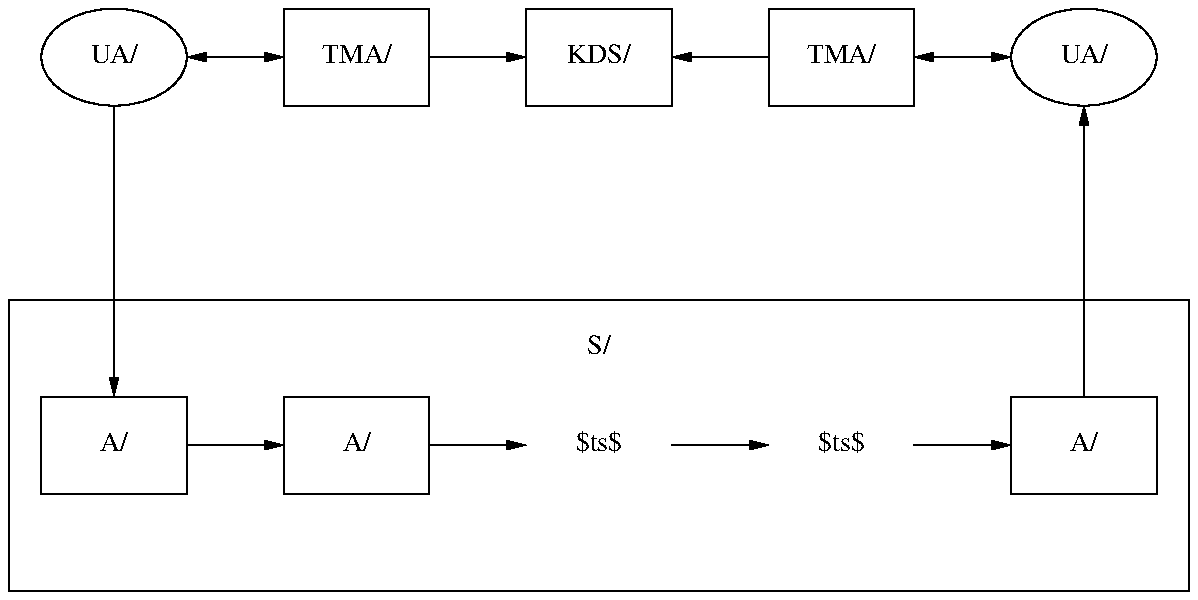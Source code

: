 .PS 5.9i
## figure 3
C1:	ellipse "\UA/"
B1:	box "\MTA/" with .n at (C1.s.x, C1.s.y-3*lineht)
B8:	box "\MTA/" with .w at (B1.e.x+linewid, B1.e.y)
B2:	box invis "$\ldots$" with .w at (B8.e.x+linewid, B1.e.y)
B9:	box invis "$\ldots$" with .w at (B2.e.x+linewid, B1.e.y)
B3:	box "\MTA/" with .w at (B9.e.x+linewid, B1.e.y)
C2:	ellipse "\UA/" with .s at (B3.n.x, C1.s.y)
##
	arrow from C1.s to B1.n
	arrow from B1.e to B8.w
	arrow from B8.e to B2.w
	arrow from B2.e to B9.w
	arrow from B9.e to B3.w
	arrow from B3.n to C2.s
##
B4:	box width B3.e.x+linewid/3-(B1.w.x-linewid/3) \
	    height 3*boxht \
	    with .c at B2.c
	move to (B4.n.x, B4.n.y-lineht/2); "\MTS/"
##
B5:	box "\TMA/" with .w at (C1.e.x+linewid, C1.e.y)
B6:	box "\TMA/" with .e at (C2.w.x-linewid, C2.w.y)
B7:	box "\KDS/" with .c at ((B5.c.x+B6.c.x)/2, B5.c.y)
##
	line <- -> from C1.e to B5.w
	arrow from B5.e to B7.w
	arrow from B6.w to B7.e
	line <- -> from C2.w to B6.e
##
.PE
